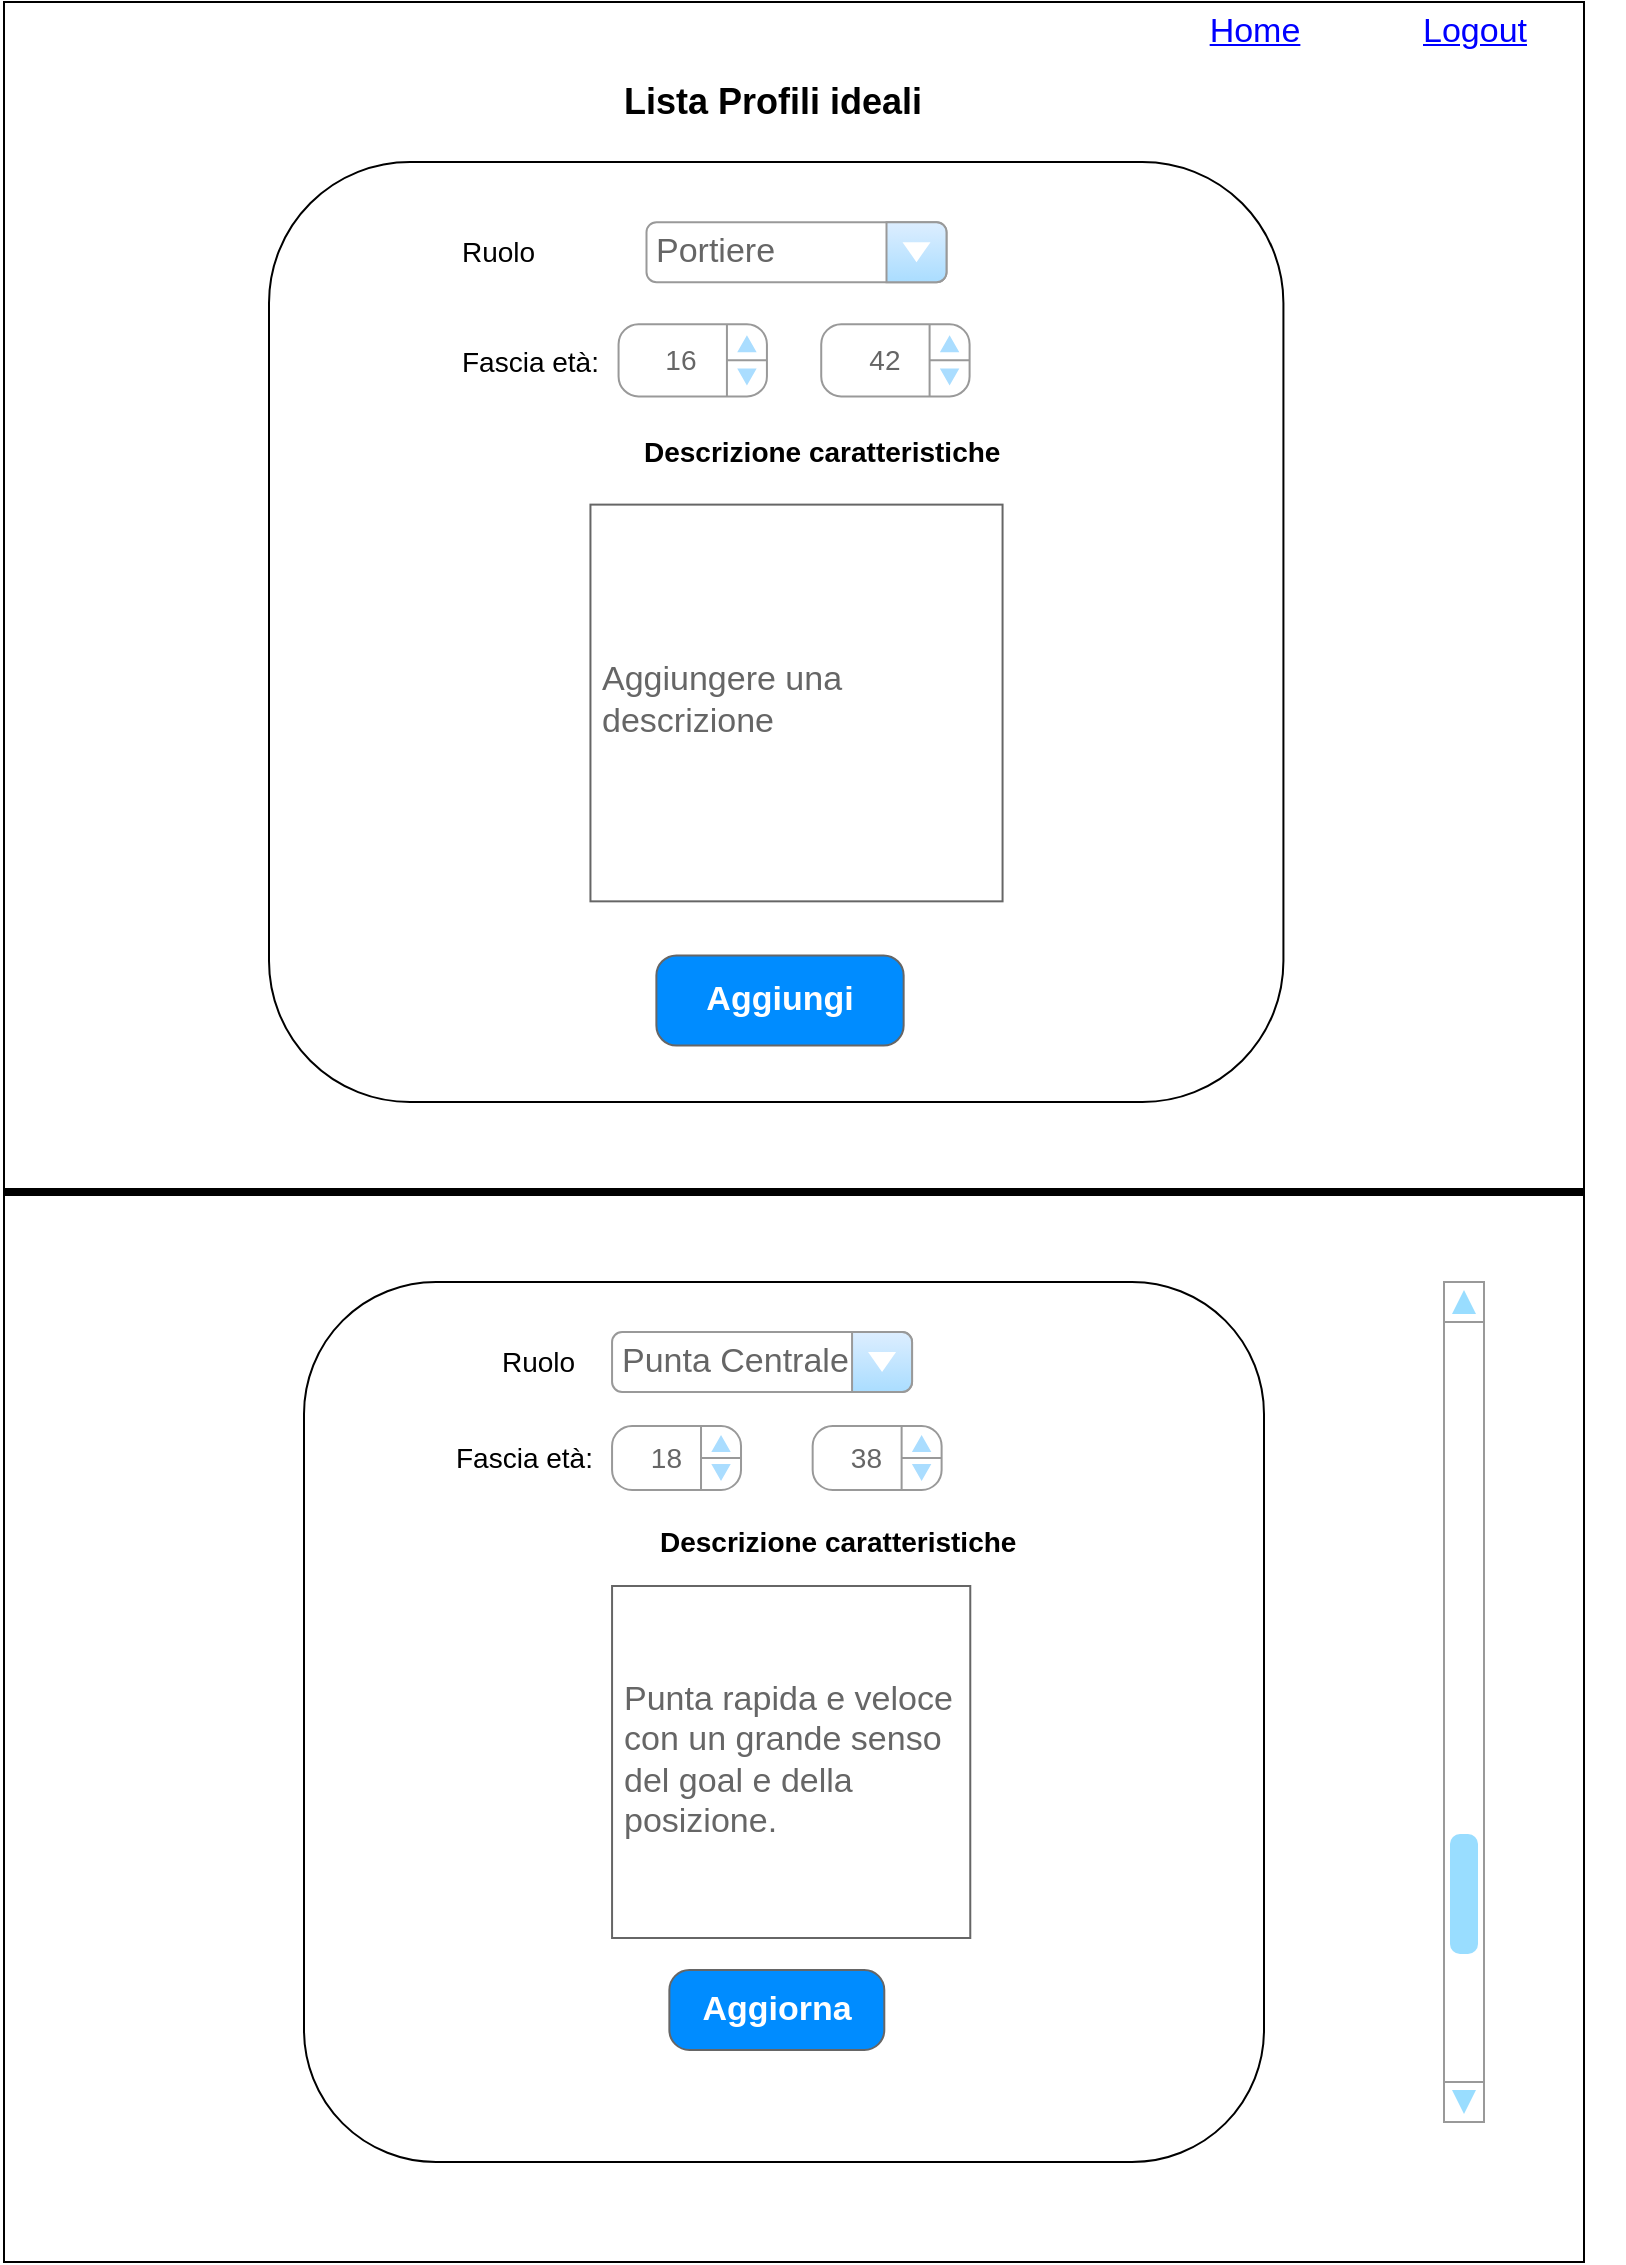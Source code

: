 <mxfile version="12.5.3" type="device"><diagram id="K3eYSPhFhCPLaNRZBwgj" name="Page-1"><mxGraphModel dx="1024" dy="592" grid="1" gridSize="10" guides="1" tooltips="1" connect="1" arrows="1" fold="1" page="1" pageScale="1" pageWidth="827" pageHeight="1169" math="0" shadow="0"><root><mxCell id="0"/><mxCell id="1" parent="0"/><mxCell id="ygSXB5UzFqc0dzuVHE1N-41" value="" style="rounded=0;whiteSpace=wrap;html=1;" parent="1" vertex="1"><mxGeometry x="10" y="10" width="790" height="1130" as="geometry"/></mxCell><mxCell id="ygSXB5UzFqc0dzuVHE1N-33" value="&lt;font style=&quot;font-size: 18px&quot;&gt;&lt;b&gt;Lista Profili ideali&lt;/b&gt;&lt;/font&gt;" style="text;html=1;align=left;verticalAlign=middle;resizable=0;points=[];autosize=1;" parent="1" vertex="1"><mxGeometry x="317.5" y="50" width="160" height="20" as="geometry"/></mxCell><mxCell id="ygSXB5UzFqc0dzuVHE1N-34" value="Home" style="shape=rectangle;strokeColor=none;fillColor=none;linkText=;fontSize=17;fontColor=#0000ff;fontStyle=4;html=1;align=center;" parent="1" vertex="1"><mxGeometry x="560" y="10" width="150" height="30" as="geometry"/></mxCell><mxCell id="ygSXB5UzFqc0dzuVHE1N-35" value="Logout" style="shape=rectangle;strokeColor=none;fillColor=none;linkText=;fontSize=17;fontColor=#0000ff;fontStyle=4;html=1;align=center;" parent="1" vertex="1"><mxGeometry x="670" y="10" width="150" height="30" as="geometry"/></mxCell><mxCell id="ygSXB5UzFqc0dzuVHE1N-36" value="" style="group" parent="1" vertex="1" connectable="0"><mxGeometry x="160" y="650" width="480" height="440" as="geometry"/></mxCell><mxCell id="ygSXB5UzFqc0dzuVHE1N-22" value="" style="rounded=1;whiteSpace=wrap;html=1;" parent="ygSXB5UzFqc0dzuVHE1N-36" vertex="1"><mxGeometry width="480" height="440" as="geometry"/></mxCell><mxCell id="ygSXB5UzFqc0dzuVHE1N-3" value="&lt;font style=&quot;font-size: 14px&quot;&gt;Ruolo&lt;/font&gt;" style="text;html=1;strokeColor=none;fillColor=none;align=left;verticalAlign=middle;whiteSpace=wrap;rounded=0;" parent="ygSXB5UzFqc0dzuVHE1N-36" vertex="1"><mxGeometry x="96.716" y="32" width="28.657" height="16" as="geometry"/></mxCell><mxCell id="ygSXB5UzFqc0dzuVHE1N-8" value="&lt;font style=&quot;font-size: 14px&quot;&gt;Fascia età:&lt;/font&gt;" style="text;html=1;align=left;verticalAlign=middle;resizable=0;points=[];autosize=1;" parent="ygSXB5UzFqc0dzuVHE1N-36" vertex="1"><mxGeometry x="74.026" y="78" width="80" height="20" as="geometry"/></mxCell><mxCell id="ygSXB5UzFqc0dzuVHE1N-9" value="&lt;table cellpadding=&quot;0&quot; cellspacing=&quot;0&quot; style=&quot;width: 100% ; height: 100%&quot;&gt;&lt;tbody&gt;&lt;tr&gt;&lt;td style=&quot;width: 85%&quot;&gt;&lt;font style=&quot;font-size: 14px&quot;&gt;18&lt;/font&gt;&lt;/td&gt;&lt;td style=&quot;width: 15%&quot;&gt;&lt;/td&gt;&lt;/tr&gt;&lt;/tbody&gt;&lt;/table&gt;" style="strokeWidth=1;shadow=0;dashed=0;align=center;html=1;shape=mxgraph.mockup.forms.spinner;strokeColor=#999999;spinLayout=right;spinStyle=normal;adjStyle=triangle;fillColor=#aaddff;fontSize=17;fontColor=#666666;mainText=;html=1;overflow=fill;" parent="ygSXB5UzFqc0dzuVHE1N-36" vertex="1"><mxGeometry x="154.03" y="72" width="64.478" height="32" as="geometry"/></mxCell><mxCell id="ygSXB5UzFqc0dzuVHE1N-15" value="&lt;table cellpadding=&quot;0&quot; cellspacing=&quot;0&quot; style=&quot;width: 100% ; height: 100%&quot;&gt;&lt;tbody&gt;&lt;tr&gt;&lt;td style=&quot;width: 85%&quot;&gt;&lt;font style=&quot;font-size: 14px&quot;&gt;38&lt;/font&gt;&lt;/td&gt;&lt;td style=&quot;width: 15%&quot;&gt;&lt;/td&gt;&lt;/tr&gt;&lt;/tbody&gt;&lt;/table&gt;" style="strokeWidth=1;shadow=0;dashed=0;align=center;html=1;shape=mxgraph.mockup.forms.spinner;strokeColor=#999999;spinLayout=right;spinStyle=normal;adjStyle=triangle;fillColor=#aaddff;fontSize=17;fontColor=#666666;mainText=;html=1;overflow=fill;" parent="ygSXB5UzFqc0dzuVHE1N-36" vertex="1"><mxGeometry x="254.328" y="72" width="64.478" height="32" as="geometry"/></mxCell><mxCell id="ygSXB5UzFqc0dzuVHE1N-18" value="&lt;font style=&quot;font-size: 14px&quot;&gt;&lt;b&gt;Descrizione caratteristiche&lt;/b&gt;&lt;/font&gt;" style="text;html=1;align=left;verticalAlign=middle;resizable=0;points=[];autosize=1;" parent="ygSXB5UzFqc0dzuVHE1N-36" vertex="1"><mxGeometry x="175.522" y="120.0" width="190" height="20" as="geometry"/></mxCell><mxCell id="ygSXB5UzFqc0dzuVHE1N-19" value="Punta rapida e veloce&lt;br&gt;con un grande senso&lt;br&gt;del goal e della&lt;br&gt;posizione." style="strokeWidth=1;shadow=0;dashed=0;align=center;html=1;shape=mxgraph.mockup.text.textBox;fontColor=#666666;align=left;fontSize=17;spacingLeft=4;spacingTop=-3;strokeColor=#666666;mainText=" parent="ygSXB5UzFqc0dzuVHE1N-36" vertex="1"><mxGeometry x="154.03" y="152" width="179.104" height="176" as="geometry"/></mxCell><mxCell id="ygSXB5UzFqc0dzuVHE1N-23" value="Aggiorna" style="strokeWidth=1;shadow=0;dashed=0;align=center;html=1;shape=mxgraph.mockup.buttons.button;strokeColor=#666666;fontColor=#ffffff;mainText=;buttonStyle=round;fontSize=17;fontStyle=1;fillColor=#008cff;whiteSpace=wrap;" parent="ygSXB5UzFqc0dzuVHE1N-36" vertex="1"><mxGeometry x="182.687" y="344" width="107.463" height="40" as="geometry"/></mxCell><mxCell id="-7lSYbCfF4FrKnLH_ja4-3" value="Punta Centrale" style="strokeWidth=1;shadow=0;dashed=0;align=center;html=1;shape=mxgraph.mockup.forms.comboBox;strokeColor=#999999;fillColor=#ddeeff;align=left;fillColor2=#aaddff;mainText=;fontColor=#666666;fontSize=17;spacingLeft=3;" vertex="1" parent="ygSXB5UzFqc0dzuVHE1N-36"><mxGeometry x="154.03" y="25" width="150" height="30" as="geometry"/></mxCell><mxCell id="ygSXB5UzFqc0dzuVHE1N-37" value="" style="group" parent="1" vertex="1" connectable="0"><mxGeometry x="142.5" y="90" width="527.5" height="470" as="geometry"/></mxCell><mxCell id="ygSXB5UzFqc0dzuVHE1N-24" value="" style="rounded=1;whiteSpace=wrap;html=1;" parent="ygSXB5UzFqc0dzuVHE1N-37" vertex="1"><mxGeometry width="507.211" height="470" as="geometry"/></mxCell><mxCell id="ygSXB5UzFqc0dzuVHE1N-25" value="&lt;font style=&quot;font-size: 14px&quot;&gt;Ruolo&lt;/font&gt;" style="text;html=1;strokeColor=none;fillColor=none;align=left;verticalAlign=middle;whiteSpace=wrap;rounded=0;" parent="ygSXB5UzFqc0dzuVHE1N-37" vertex="1"><mxGeometry x="94.785" y="36.065" width="32.969" height="18.033" as="geometry"/></mxCell><mxCell id="ygSXB5UzFqc0dzuVHE1N-27" value="&lt;font style=&quot;font-size: 14px&quot;&gt;Fascia età:&lt;/font&gt;" style="text;html=1;align=left;verticalAlign=middle;resizable=0;points=[];autosize=1;" parent="ygSXB5UzFqc0dzuVHE1N-37" vertex="1"><mxGeometry x="94.785" y="90.163" width="80" height="20" as="geometry"/></mxCell><mxCell id="ygSXB5UzFqc0dzuVHE1N-28" value="&lt;table cellpadding=&quot;0&quot; cellspacing=&quot;0&quot; style=&quot;width: 100% ; height: 100%&quot;&gt;&lt;tbody&gt;&lt;tr&gt;&lt;td style=&quot;width: 85%&quot;&gt;&lt;font style=&quot;font-size: 14px&quot;&gt;16&lt;/font&gt;&lt;/td&gt;&lt;td style=&quot;width: 15%&quot;&gt;&lt;/td&gt;&lt;/tr&gt;&lt;/tbody&gt;&lt;/table&gt;" style="strokeWidth=1;shadow=0;dashed=0;align=center;html=1;shape=mxgraph.mockup.forms.spinner;strokeColor=#999999;spinLayout=right;spinStyle=normal;adjStyle=triangle;fillColor=#aaddff;fontSize=17;fontColor=#666666;mainText=;html=1;overflow=fill;" parent="ygSXB5UzFqc0dzuVHE1N-37" vertex="1"><mxGeometry x="174.783" y="81.147" width="74.18" height="36.065" as="geometry"/></mxCell><mxCell id="ygSXB5UzFqc0dzuVHE1N-29" value="&lt;table cellpadding=&quot;0&quot; cellspacing=&quot;0&quot; style=&quot;width: 100% ; height: 100%&quot;&gt;&lt;tbody&gt;&lt;tr&gt;&lt;td style=&quot;width: 85%&quot;&gt;&lt;font style=&quot;font-size: 14px&quot;&gt;42&lt;/font&gt;&lt;/td&gt;&lt;td style=&quot;width: 15%&quot;&gt;&lt;/td&gt;&lt;/tr&gt;&lt;/tbody&gt;&lt;/table&gt;" style="strokeWidth=1;shadow=0;dashed=0;align=center;html=1;shape=mxgraph.mockup.forms.spinner;strokeColor=#999999;spinLayout=right;spinStyle=normal;adjStyle=triangle;fillColor=#aaddff;fontSize=17;fontColor=#666666;mainText=;html=1;overflow=fill;" parent="ygSXB5UzFqc0dzuVHE1N-37" vertex="1"><mxGeometry x="276.113" y="81.147" width="74.18" height="36.065" as="geometry"/></mxCell><mxCell id="ygSXB5UzFqc0dzuVHE1N-30" value="&lt;font style=&quot;font-size: 14px&quot;&gt;&lt;b&gt;Descrizione caratteristiche&lt;/b&gt;&lt;/font&gt;" style="text;html=1;align=left;verticalAlign=middle;resizable=0;points=[];autosize=1;" parent="ygSXB5UzFqc0dzuVHE1N-37" vertex="1"><mxGeometry x="185.449" y="135.245" width="190" height="20" as="geometry"/></mxCell><mxCell id="ygSXB5UzFqc0dzuVHE1N-31" value="Aggiungere una&lt;br&gt;descrizione" style="strokeWidth=1;shadow=0;dashed=0;align=center;html=1;shape=mxgraph.mockup.text.textBox;fontColor=#666666;align=left;fontSize=17;spacingLeft=4;spacingTop=-3;strokeColor=#666666;mainText=" parent="ygSXB5UzFqc0dzuVHE1N-37" vertex="1"><mxGeometry x="160.723" y="171.31" width="206.055" height="198.359" as="geometry"/></mxCell><mxCell id="ygSXB5UzFqc0dzuVHE1N-32" value="Aggiungi" style="strokeWidth=1;shadow=0;dashed=0;align=center;html=1;shape=mxgraph.mockup.buttons.button;strokeColor=#666666;fontColor=#ffffff;mainText=;buttonStyle=round;fontSize=17;fontStyle=1;fillColor=#008cff;whiteSpace=wrap;" parent="ygSXB5UzFqc0dzuVHE1N-37" vertex="1"><mxGeometry x="193.691" y="396.718" width="123.633" height="45.082" as="geometry"/></mxCell><mxCell id="-7lSYbCfF4FrKnLH_ja4-4" value="Portiere" style="strokeWidth=1;shadow=0;dashed=0;align=center;html=1;shape=mxgraph.mockup.forms.comboBox;strokeColor=#999999;fillColor=#ddeeff;align=left;fillColor2=#aaddff;mainText=;fontColor=#666666;fontSize=17;spacingLeft=3;" vertex="1" parent="ygSXB5UzFqc0dzuVHE1N-37"><mxGeometry x="188.75" y="30.08" width="150" height="30" as="geometry"/></mxCell><mxCell id="ygSXB5UzFqc0dzuVHE1N-38" value="" style="line;strokeWidth=4;html=1;perimeter=backbonePerimeter;points=[];outlineConnect=0;" parent="1" vertex="1"><mxGeometry x="10" y="600" width="790" height="10" as="geometry"/></mxCell><mxCell id="ygSXB5UzFqc0dzuVHE1N-39" value="" style="verticalLabelPosition=bottom;shadow=0;dashed=0;align=center;html=1;verticalAlign=top;strokeWidth=1;shape=mxgraph.mockup.navigation.scrollBar;strokeColor=#999999;barPos=20;fillColor2=#99ddff;strokeColor2=none;direction=north;" parent="1" vertex="1"><mxGeometry x="730" y="650" width="20" height="420" as="geometry"/></mxCell></root></mxGraphModel></diagram></mxfile>